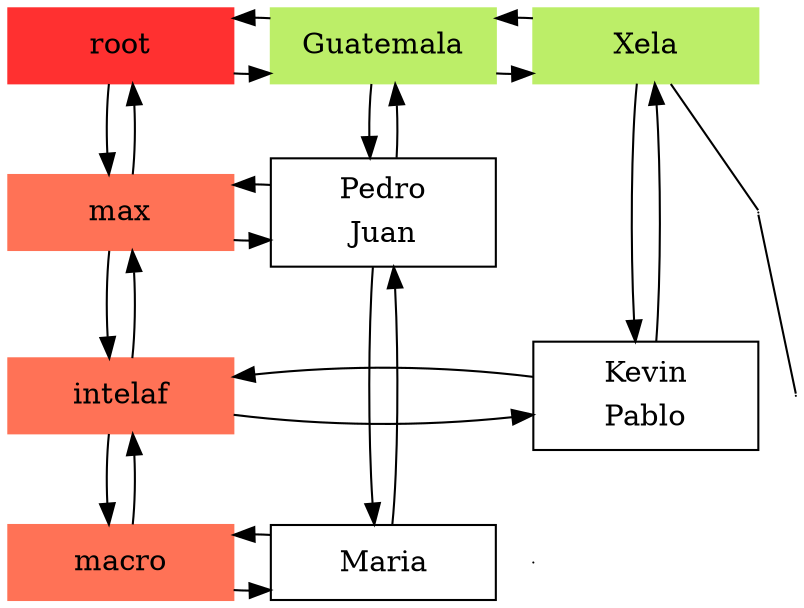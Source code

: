 digraph Sparce_Matrix { 
 node [shape=box];
-1[ label = "root", width = 1.5, style = filled, color = firebrick1, group = 1 ]; 
 e0[ shape = point, width = 0 ]; 
 e1[ shape = point, width = 0 ]; 

 /* Empresas */ 
1 [label = "max"    pos = "5.3,3.5!" width = 1.5 style = filled, color = coral1, group = 1 ]; 
{ rank = same; 1 ; 0 }
1 -> 0
0 -> 1
e0[ shape = point, width = 0 ];{ rank = same; 1; e0 }
 /* Empresas */ 
5 [label = "intelaf"    pos = "5.3,3.5!" width = 1.5 style = filled, color = coral1, group = 1 ]; 
{ rank = same; 5 ; 4 }
5 -> 4
4 -> 5
e1[ shape = point, width = 0 ];{ rank = same; 5; e1 }
 /* Empresas */ 
9 [label = "macro"    pos = "5.3,3.5!" width = 1.5 style = filled, color = coral1, group = 1 ]; 
{ rank = same; 9 ; 8 }
9 -> 8
8 -> 9
e2[ shape = point, width = 0 ];{ rank = same; 9; e2 }
   /* Enlacex entre empresas */ 
1 -> 5
5 -> 1

   /* Enlacex entre empresas */ 
5 -> 9
9 -> 5

 /* Departamentos */ 
2 [label = "Guatemala"   width = 1.5 style = filled, color = darkolivegreen2, group =2 ];
0 [label = <<table border = "0"><tr><td>Pedro</td></tr><tr><td>Juan</td></tr></table>>, width = 1.5, group = 2 ];
8 [label = <<table border = "0"><tr><td>Maria</td></tr></table>>, width = 1.5, group = 2 ];
2 -> 0
0 -> 2
0 -> 8
8 -> 0

 /* Departamentos */ 
6 [label = "Xela"   width = 1.5 style = filled, color = darkolivegreen2, group =3 ];
4 [label = <<table border = "0"><tr><td>Kevin</td></tr><tr><td>Pablo</td></tr></table>>, width = 1.5, group = 3 ];
6 -> 4
4 -> 6

   /* Enlaces entre departamentos */ 
2 -> 6
6 -> 2
6 -> e0 -> e1[ dir = none ];-1 -> 2
2 -> -1
-1 -> 1
1 -> -1
 { rank = same; -1; 2; 6;  }
}